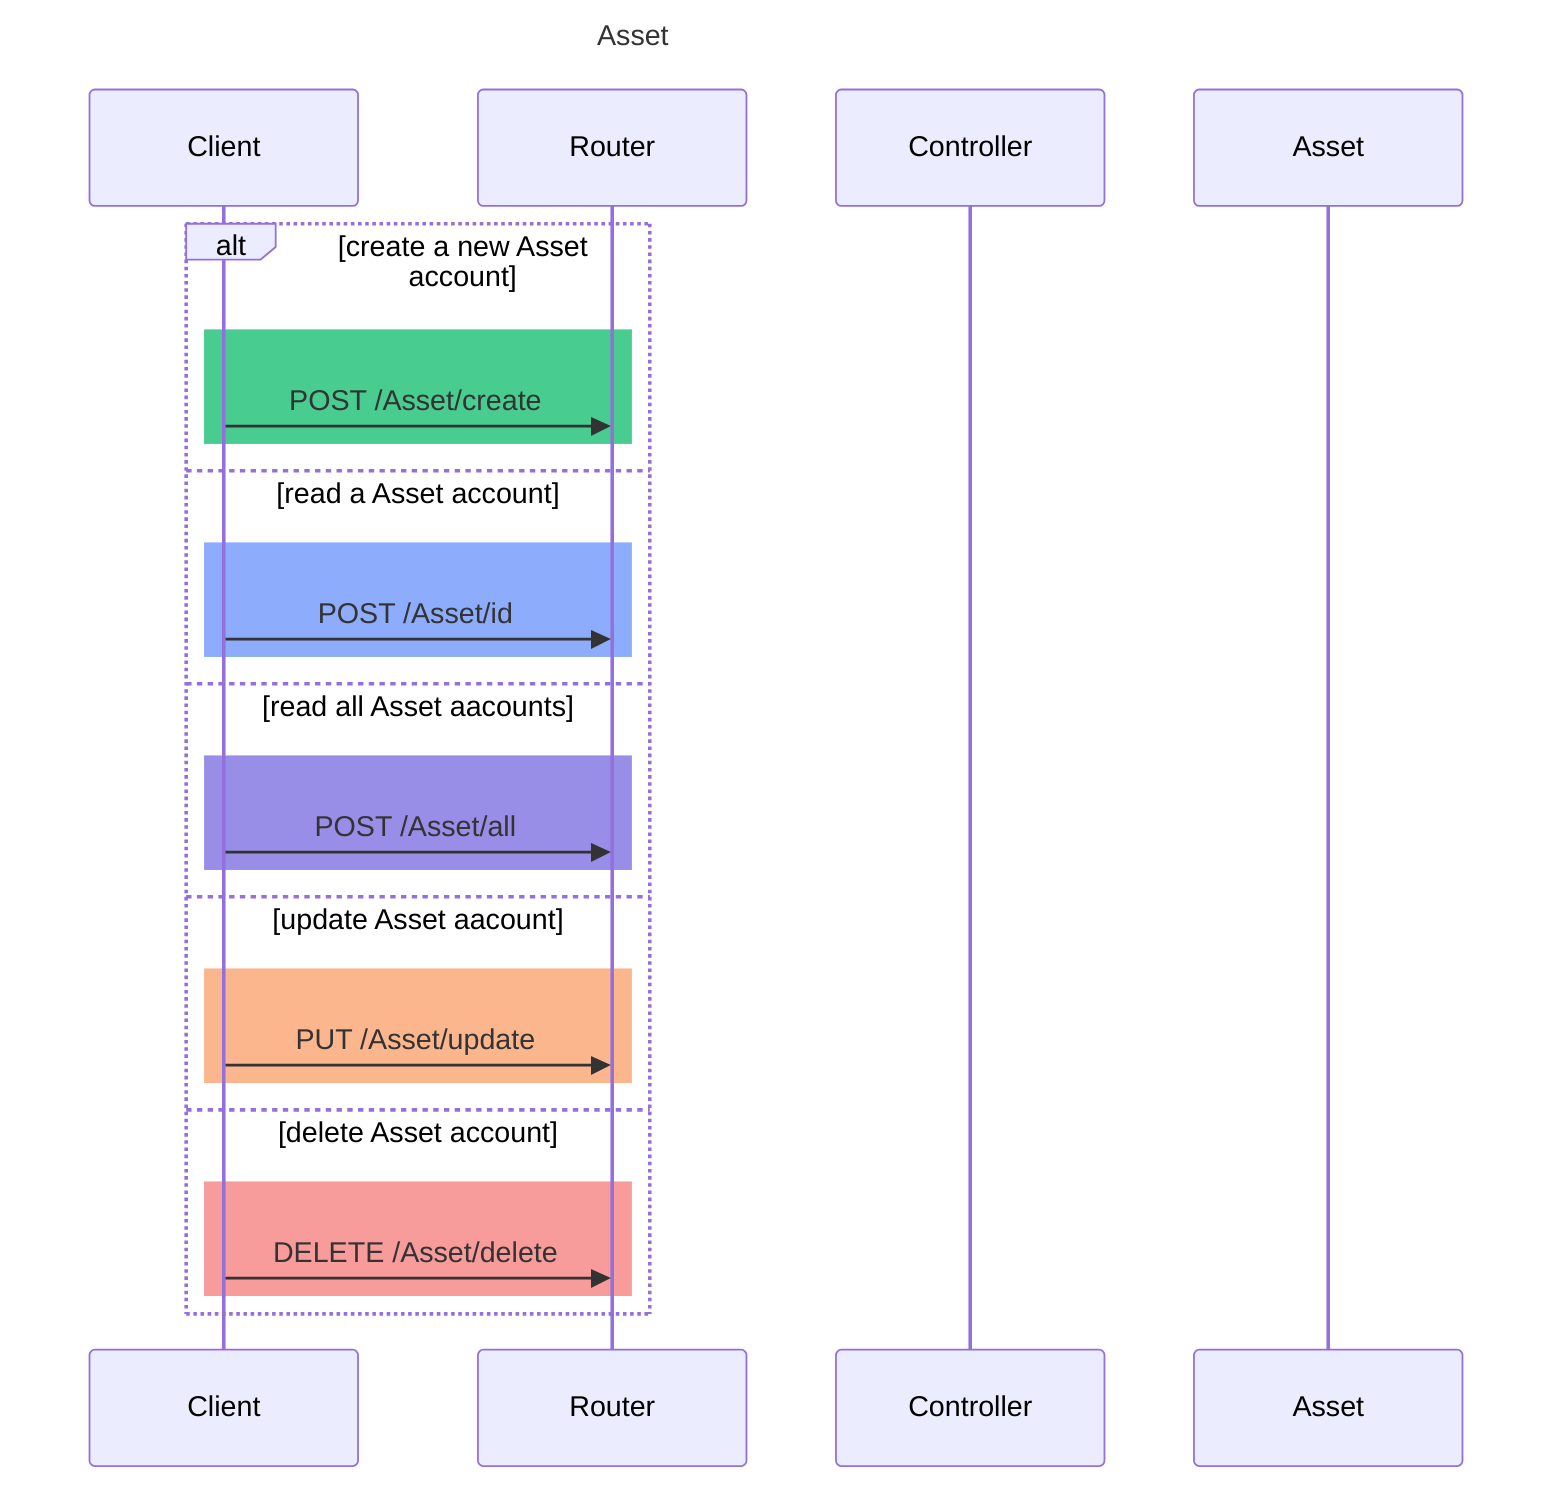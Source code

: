 sequenceDiagram
    title Asset 
    participant Client
    participant Router
    participant Controller
    participant Asset as Asset

    alt create a new Asset account
        rect rgb(73,204,144)
            Client->>Router: POST /Asset/create
        end
    else read a Asset account
        rect rgb(142,172,252)
            Client->>Router: POST /Asset/id
        end
    else read all Asset aacounts
        rect rgb(152, 142, 232)
            Client->>Router: POST /Asset/all
        end
    else update Asset aacount
        rect rgb(252,182,142)
            Client->>Router: PUT  /Asset/update
        end
    else delete Asset account
        rect rgb(247,155,155)
            Client->>Router: DELETE /Asset/delete
        end
    end